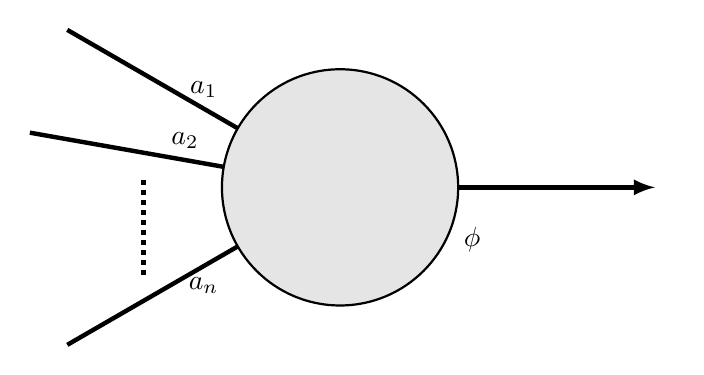 \begin{tikzpicture}[scale=0.5]

\draw[thick,fill=black!10] (0,0) circle (3);
\draw[ultra thick]  (150:3) -- (150:8)node[pos=0.2,above]{$a_1$};
\draw[ultra thick]  (170:3) -- (170:8)node[pos=0.2,above]{$a_2$} ;
\draw[ultra thick]  (210:3) -- (210:8) node[pos=0.2,below]{$a_n$};
\draw[ultra thick,dotted]  (178:5)--++(0,-2.5);
\draw[->,>=latex,ultra thick] (0:3) --  (8,0) node[right] {};
\node[below right] at (-15:3) {$\phi$};


\end{tikzpicture}  